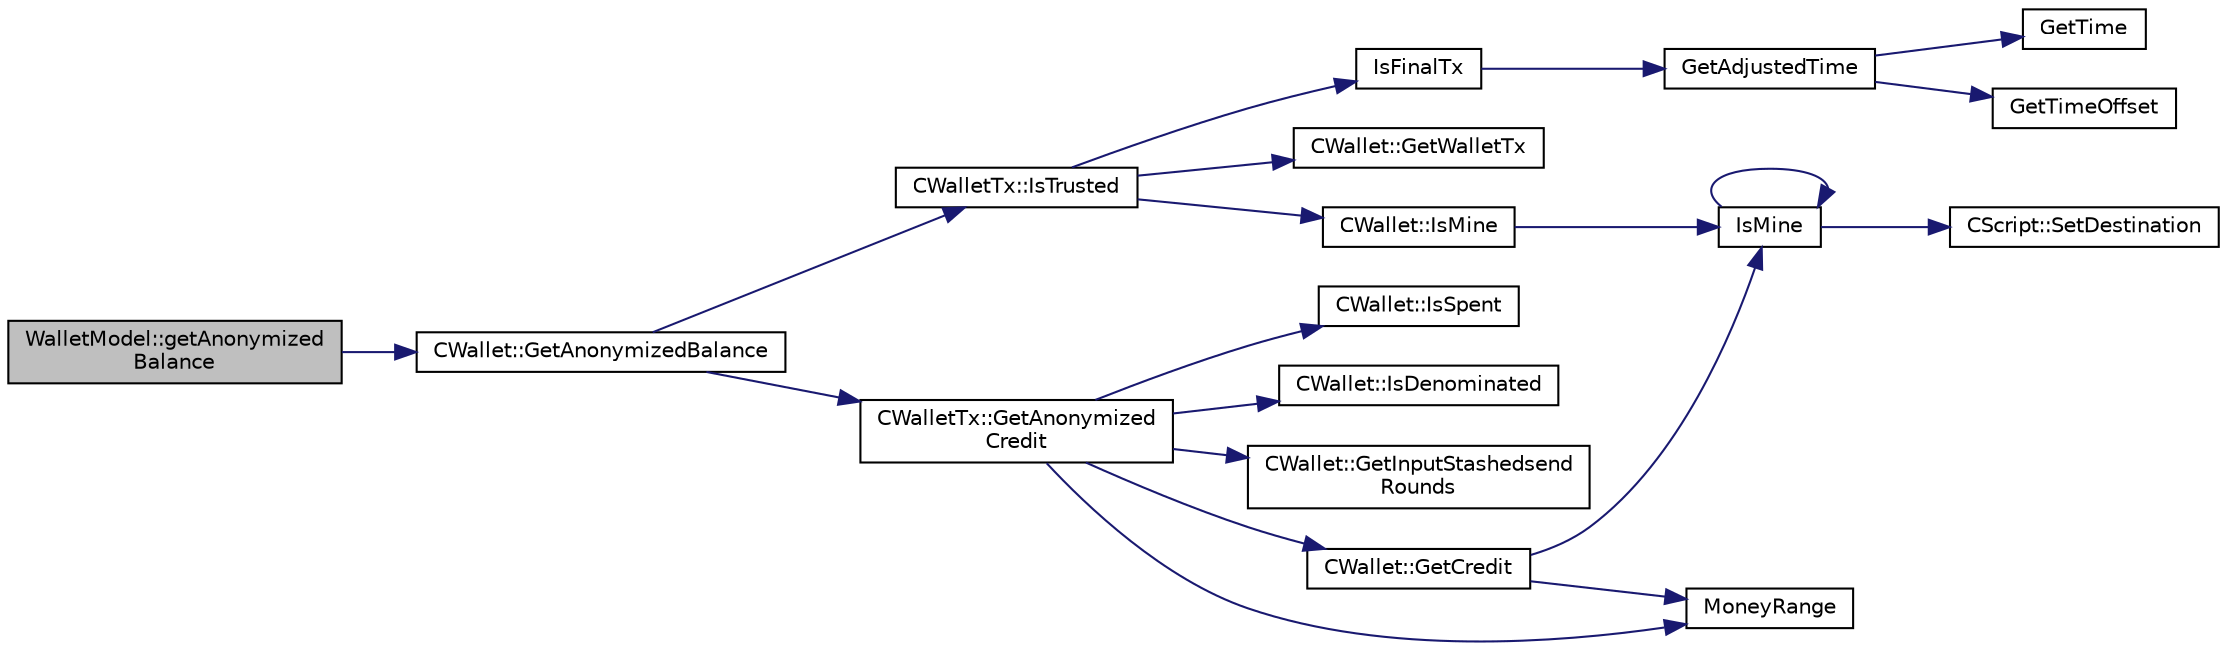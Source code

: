 digraph "WalletModel::getAnonymizedBalance"
{
  edge [fontname="Helvetica",fontsize="10",labelfontname="Helvetica",labelfontsize="10"];
  node [fontname="Helvetica",fontsize="10",shape=record];
  rankdir="LR";
  Node242 [label="WalletModel::getAnonymized\lBalance",height=0.2,width=0.4,color="black", fillcolor="grey75", style="filled", fontcolor="black"];
  Node242 -> Node243 [color="midnightblue",fontsize="10",style="solid",fontname="Helvetica"];
  Node243 [label="CWallet::GetAnonymizedBalance",height=0.2,width=0.4,color="black", fillcolor="white", style="filled",URL="$d2/de5/class_c_wallet.html#ad71e805ab9614962a57cb931e91b4297"];
  Node243 -> Node244 [color="midnightblue",fontsize="10",style="solid",fontname="Helvetica"];
  Node244 [label="CWalletTx::IsTrusted",height=0.2,width=0.4,color="black", fillcolor="white", style="filled",URL="$d6/d53/class_c_wallet_tx.html#a71efb0d5b5def8ae00a1d74b8741bfcb"];
  Node244 -> Node245 [color="midnightblue",fontsize="10",style="solid",fontname="Helvetica"];
  Node245 [label="IsFinalTx",height=0.2,width=0.4,color="black", fillcolor="white", style="filled",URL="$df/d0a/main_8cpp.html#adc332cd7ac94e639bb4239618341be19"];
  Node245 -> Node246 [color="midnightblue",fontsize="10",style="solid",fontname="Helvetica"];
  Node246 [label="GetAdjustedTime",height=0.2,width=0.4,color="black", fillcolor="white", style="filled",URL="$df/d2d/util_8cpp.html#a09f81b9c7650f898cf3cf305b87547e6"];
  Node246 -> Node247 [color="midnightblue",fontsize="10",style="solid",fontname="Helvetica"];
  Node247 [label="GetTime",height=0.2,width=0.4,color="black", fillcolor="white", style="filled",URL="$df/d2d/util_8cpp.html#a46fac5fba8ba905b5f9acb364f5d8c6f"];
  Node246 -> Node248 [color="midnightblue",fontsize="10",style="solid",fontname="Helvetica"];
  Node248 [label="GetTimeOffset",height=0.2,width=0.4,color="black", fillcolor="white", style="filled",URL="$df/d2d/util_8cpp.html#a50ca5344c75631267633f15cfe5e983e"];
  Node244 -> Node249 [color="midnightblue",fontsize="10",style="solid",fontname="Helvetica"];
  Node249 [label="CWallet::GetWalletTx",height=0.2,width=0.4,color="black", fillcolor="white", style="filled",URL="$d2/de5/class_c_wallet.html#ac496716bb889a5934fa27398aeb2330a"];
  Node244 -> Node250 [color="midnightblue",fontsize="10",style="solid",fontname="Helvetica"];
  Node250 [label="CWallet::IsMine",height=0.2,width=0.4,color="black", fillcolor="white", style="filled",URL="$d2/de5/class_c_wallet.html#a4eada57edc1c443564b8cc9b853d955c"];
  Node250 -> Node251 [color="midnightblue",fontsize="10",style="solid",fontname="Helvetica"];
  Node251 [label="IsMine",height=0.2,width=0.4,color="black", fillcolor="white", style="filled",URL="$dd/d0f/script_8cpp.html#adc59cf67d903c1ba1ef225561b85bfce"];
  Node251 -> Node252 [color="midnightblue",fontsize="10",style="solid",fontname="Helvetica"];
  Node252 [label="CScript::SetDestination",height=0.2,width=0.4,color="black", fillcolor="white", style="filled",URL="$d9/d4b/class_c_script.html#ad1b5a9077241aa06116040c4f1b7c31e"];
  Node251 -> Node251 [color="midnightblue",fontsize="10",style="solid",fontname="Helvetica"];
  Node243 -> Node253 [color="midnightblue",fontsize="10",style="solid",fontname="Helvetica"];
  Node253 [label="CWalletTx::GetAnonymized\lCredit",height=0.2,width=0.4,color="black", fillcolor="white", style="filled",URL="$d6/d53/class_c_wallet_tx.html#a49cae757845e1bf0cb3c8e17bd96d4a1"];
  Node253 -> Node254 [color="midnightblue",fontsize="10",style="solid",fontname="Helvetica"];
  Node254 [label="CWallet::IsSpent",height=0.2,width=0.4,color="black", fillcolor="white", style="filled",URL="$d2/de5/class_c_wallet.html#a6adcf1c224ed3c3fe4b0b19f6fca75d8"];
  Node253 -> Node255 [color="midnightblue",fontsize="10",style="solid",fontname="Helvetica"];
  Node255 [label="CWallet::IsDenominated",height=0.2,width=0.4,color="black", fillcolor="white", style="filled",URL="$d2/de5/class_c_wallet.html#aadbae9ed508f11c3c2cd4c5a3ecc3477"];
  Node253 -> Node256 [color="midnightblue",fontsize="10",style="solid",fontname="Helvetica"];
  Node256 [label="CWallet::GetInputStashedsend\lRounds",height=0.2,width=0.4,color="black", fillcolor="white", style="filled",URL="$d2/de5/class_c_wallet.html#a9a6ea9a3fe28ec7ef0ed0871647b59db"];
  Node253 -> Node257 [color="midnightblue",fontsize="10",style="solid",fontname="Helvetica"];
  Node257 [label="CWallet::GetCredit",height=0.2,width=0.4,color="black", fillcolor="white", style="filled",URL="$d2/de5/class_c_wallet.html#aa60b69c7d4ea6063ed83b13d7c6fe695"];
  Node257 -> Node258 [color="midnightblue",fontsize="10",style="solid",fontname="Helvetica"];
  Node258 [label="MoneyRange",height=0.2,width=0.4,color="black", fillcolor="white", style="filled",URL="$dd/d2f/amount_8h.html#a12db56a9a1c931941f0943ecbb278aae"];
  Node257 -> Node251 [color="midnightblue",fontsize="10",style="solid",fontname="Helvetica"];
  Node253 -> Node258 [color="midnightblue",fontsize="10",style="solid",fontname="Helvetica"];
}

